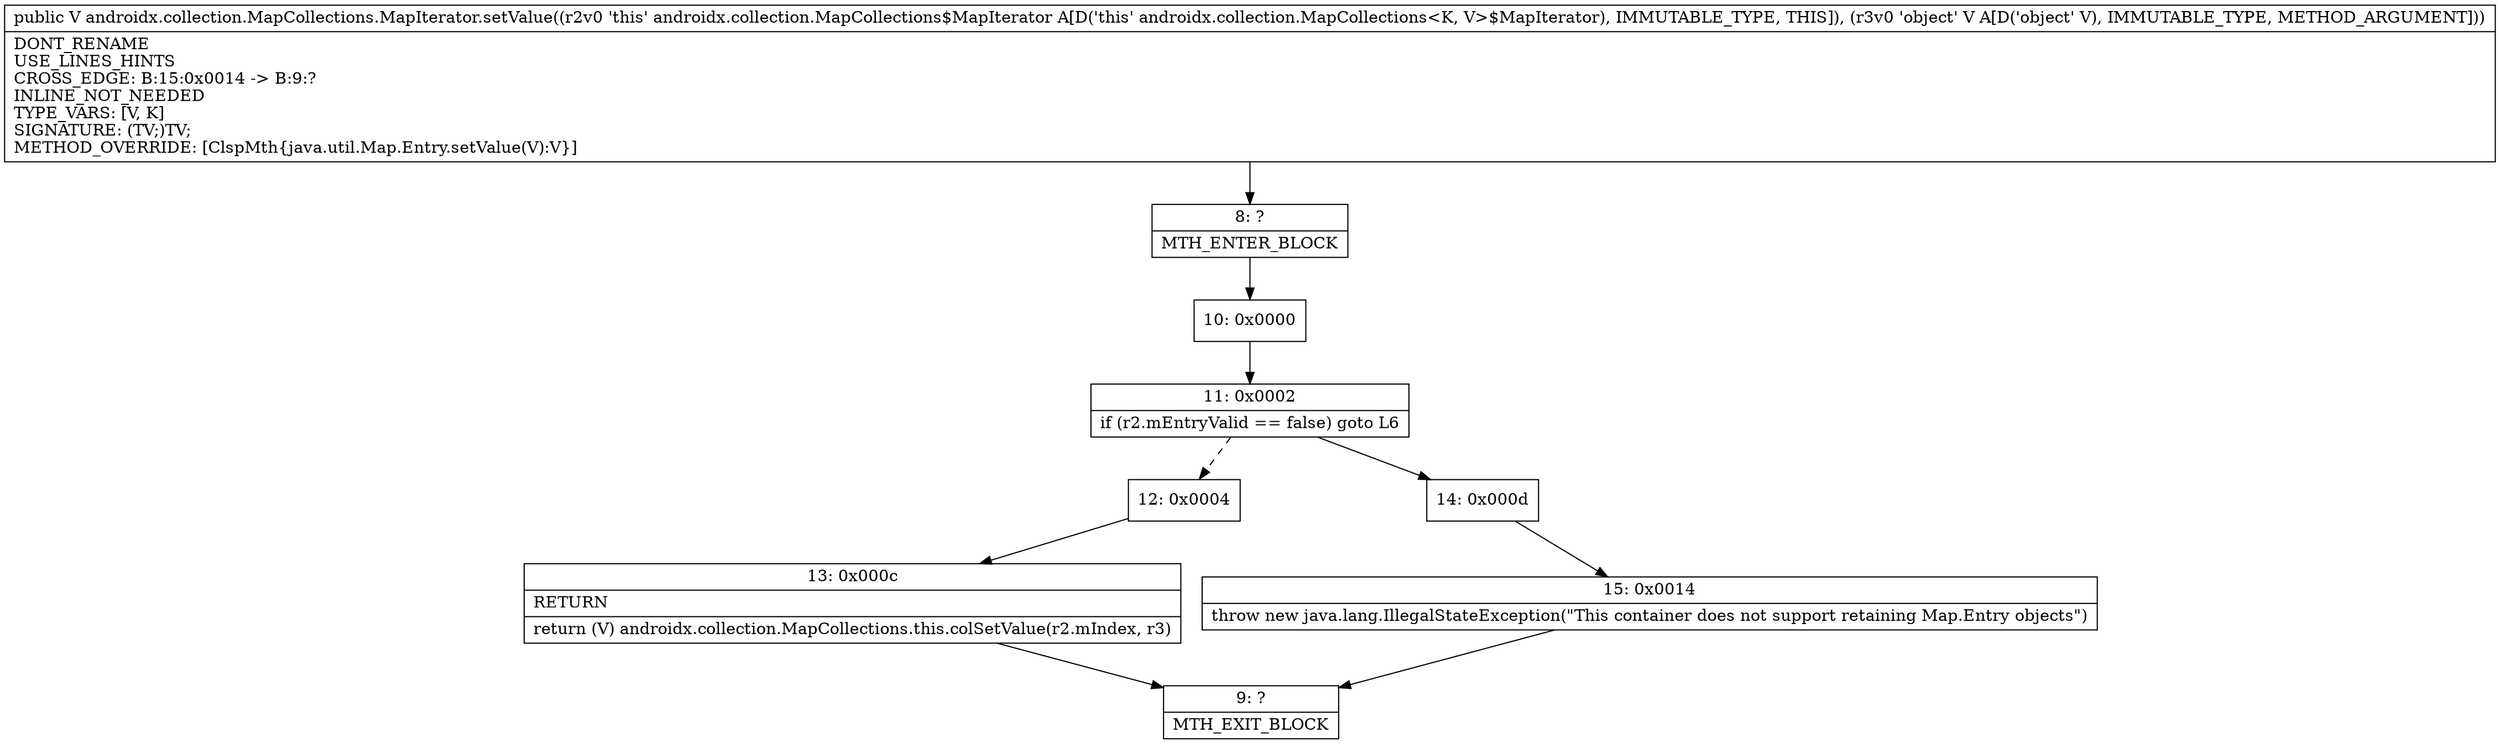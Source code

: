 digraph "CFG forandroidx.collection.MapCollections.MapIterator.setValue(Ljava\/lang\/Object;)Ljava\/lang\/Object;" {
Node_8 [shape=record,label="{8\:\ ?|MTH_ENTER_BLOCK\l}"];
Node_10 [shape=record,label="{10\:\ 0x0000}"];
Node_11 [shape=record,label="{11\:\ 0x0002|if (r2.mEntryValid == false) goto L6\l}"];
Node_12 [shape=record,label="{12\:\ 0x0004}"];
Node_13 [shape=record,label="{13\:\ 0x000c|RETURN\l|return (V) androidx.collection.MapCollections.this.colSetValue(r2.mIndex, r3)\l}"];
Node_9 [shape=record,label="{9\:\ ?|MTH_EXIT_BLOCK\l}"];
Node_14 [shape=record,label="{14\:\ 0x000d}"];
Node_15 [shape=record,label="{15\:\ 0x0014|throw new java.lang.IllegalStateException(\"This container does not support retaining Map.Entry objects\")\l}"];
MethodNode[shape=record,label="{public V androidx.collection.MapCollections.MapIterator.setValue((r2v0 'this' androidx.collection.MapCollections$MapIterator A[D('this' androidx.collection.MapCollections\<K, V\>$MapIterator), IMMUTABLE_TYPE, THIS]), (r3v0 'object' V A[D('object' V), IMMUTABLE_TYPE, METHOD_ARGUMENT]))  | DONT_RENAME\lUSE_LINES_HINTS\lCROSS_EDGE: B:15:0x0014 \-\> B:9:?\lINLINE_NOT_NEEDED\lTYPE_VARS: [V, K]\lSIGNATURE: (TV;)TV;\lMETHOD_OVERRIDE: [ClspMth\{java.util.Map.Entry.setValue(V):V\}]\l}"];
MethodNode -> Node_8;Node_8 -> Node_10;
Node_10 -> Node_11;
Node_11 -> Node_12[style=dashed];
Node_11 -> Node_14;
Node_12 -> Node_13;
Node_13 -> Node_9;
Node_14 -> Node_15;
Node_15 -> Node_9;
}

